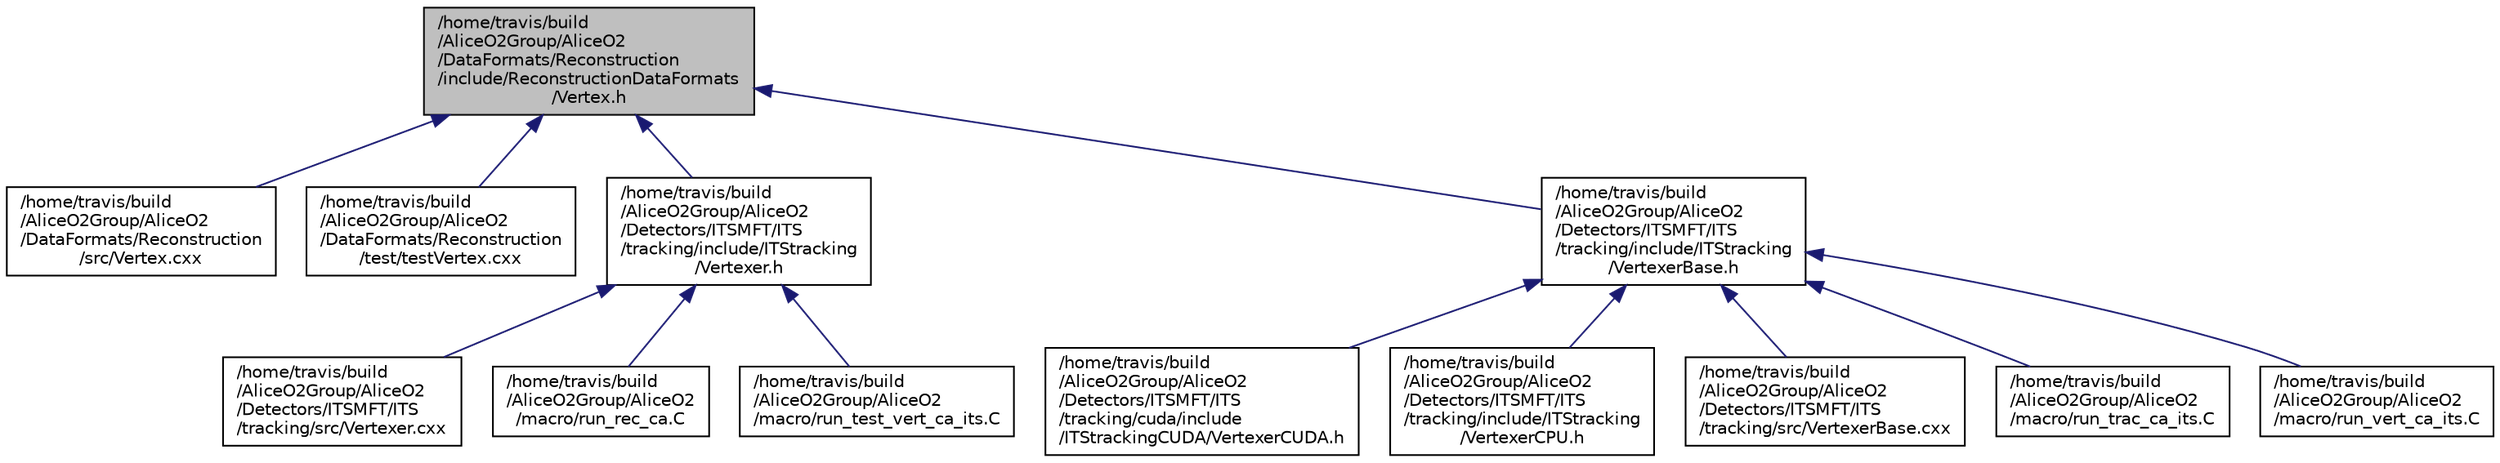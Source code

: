 digraph "/home/travis/build/AliceO2Group/AliceO2/DataFormats/Reconstruction/include/ReconstructionDataFormats/Vertex.h"
{
 // INTERACTIVE_SVG=YES
  bgcolor="transparent";
  edge [fontname="Helvetica",fontsize="10",labelfontname="Helvetica",labelfontsize="10"];
  node [fontname="Helvetica",fontsize="10",shape=record];
  Node1 [label="/home/travis/build\l/AliceO2Group/AliceO2\l/DataFormats/Reconstruction\l/include/ReconstructionDataFormats\l/Vertex.h",height=0.2,width=0.4,color="black", fillcolor="grey75", style="filled" fontcolor="black"];
  Node1 -> Node2 [dir="back",color="midnightblue",fontsize="10",style="solid",fontname="Helvetica"];
  Node2 [label="/home/travis/build\l/AliceO2Group/AliceO2\l/DataFormats/Reconstruction\l/src/Vertex.cxx",height=0.2,width=0.4,color="black",URL="$de/d6a/DataFormats_2Reconstruction_2src_2Vertex_8cxx.html"];
  Node1 -> Node3 [dir="back",color="midnightblue",fontsize="10",style="solid",fontname="Helvetica"];
  Node3 [label="/home/travis/build\l/AliceO2Group/AliceO2\l/DataFormats/Reconstruction\l/test/testVertex.cxx",height=0.2,width=0.4,color="black",URL="$db/d23/testVertex_8cxx.html"];
  Node1 -> Node4 [dir="back",color="midnightblue",fontsize="10",style="solid",fontname="Helvetica"];
  Node4 [label="/home/travis/build\l/AliceO2Group/AliceO2\l/Detectors/ITSMFT/ITS\l/tracking/include/ITStracking\l/Vertexer.h",height=0.2,width=0.4,color="black",URL="$de/d9b/Vertexer_8h.html"];
  Node4 -> Node5 [dir="back",color="midnightblue",fontsize="10",style="solid",fontname="Helvetica"];
  Node5 [label="/home/travis/build\l/AliceO2Group/AliceO2\l/Detectors/ITSMFT/ITS\l/tracking/src/Vertexer.cxx",height=0.2,width=0.4,color="black",URL="$da/d5d/Vertexer_8cxx.html"];
  Node4 -> Node6 [dir="back",color="midnightblue",fontsize="10",style="solid",fontname="Helvetica"];
  Node6 [label="/home/travis/build\l/AliceO2Group/AliceO2\l/macro/run_rec_ca.C",height=0.2,width=0.4,color="black",URL="$dc/d97/run__rec__ca_8C.html"];
  Node4 -> Node7 [dir="back",color="midnightblue",fontsize="10",style="solid",fontname="Helvetica"];
  Node7 [label="/home/travis/build\l/AliceO2Group/AliceO2\l/macro/run_test_vert_ca_its.C",height=0.2,width=0.4,color="black",URL="$da/d77/run__test__vert__ca__its_8C.html"];
  Node1 -> Node8 [dir="back",color="midnightblue",fontsize="10",style="solid",fontname="Helvetica"];
  Node8 [label="/home/travis/build\l/AliceO2Group/AliceO2\l/Detectors/ITSMFT/ITS\l/tracking/include/ITStracking\l/VertexerBase.h",height=0.2,width=0.4,color="black",URL="$d2/dc7/VertexerBase_8h.html"];
  Node8 -> Node9 [dir="back",color="midnightblue",fontsize="10",style="solid",fontname="Helvetica"];
  Node9 [label="/home/travis/build\l/AliceO2Group/AliceO2\l/Detectors/ITSMFT/ITS\l/tracking/cuda/include\l/ITStrackingCUDA/VertexerCUDA.h",height=0.2,width=0.4,color="black",URL="$dd/d87/VertexerCUDA_8h.html"];
  Node8 -> Node10 [dir="back",color="midnightblue",fontsize="10",style="solid",fontname="Helvetica"];
  Node10 [label="/home/travis/build\l/AliceO2Group/AliceO2\l/Detectors/ITSMFT/ITS\l/tracking/include/ITStracking\l/VertexerCPU.h",height=0.2,width=0.4,color="black",URL="$de/d71/VertexerCPU_8h.html"];
  Node8 -> Node11 [dir="back",color="midnightblue",fontsize="10",style="solid",fontname="Helvetica"];
  Node11 [label="/home/travis/build\l/AliceO2Group/AliceO2\l/Detectors/ITSMFT/ITS\l/tracking/src/VertexerBase.cxx",height=0.2,width=0.4,color="black",URL="$dc/d8f/VertexerBase_8cxx.html"];
  Node8 -> Node12 [dir="back",color="midnightblue",fontsize="10",style="solid",fontname="Helvetica"];
  Node12 [label="/home/travis/build\l/AliceO2Group/AliceO2\l/macro/run_trac_ca_its.C",height=0.2,width=0.4,color="black",URL="$d6/db2/run__trac__ca__its_8C.html"];
  Node8 -> Node13 [dir="back",color="midnightblue",fontsize="10",style="solid",fontname="Helvetica"];
  Node13 [label="/home/travis/build\l/AliceO2Group/AliceO2\l/macro/run_vert_ca_its.C",height=0.2,width=0.4,color="black",URL="$d4/da9/run__vert__ca__its_8C.html"];
}
